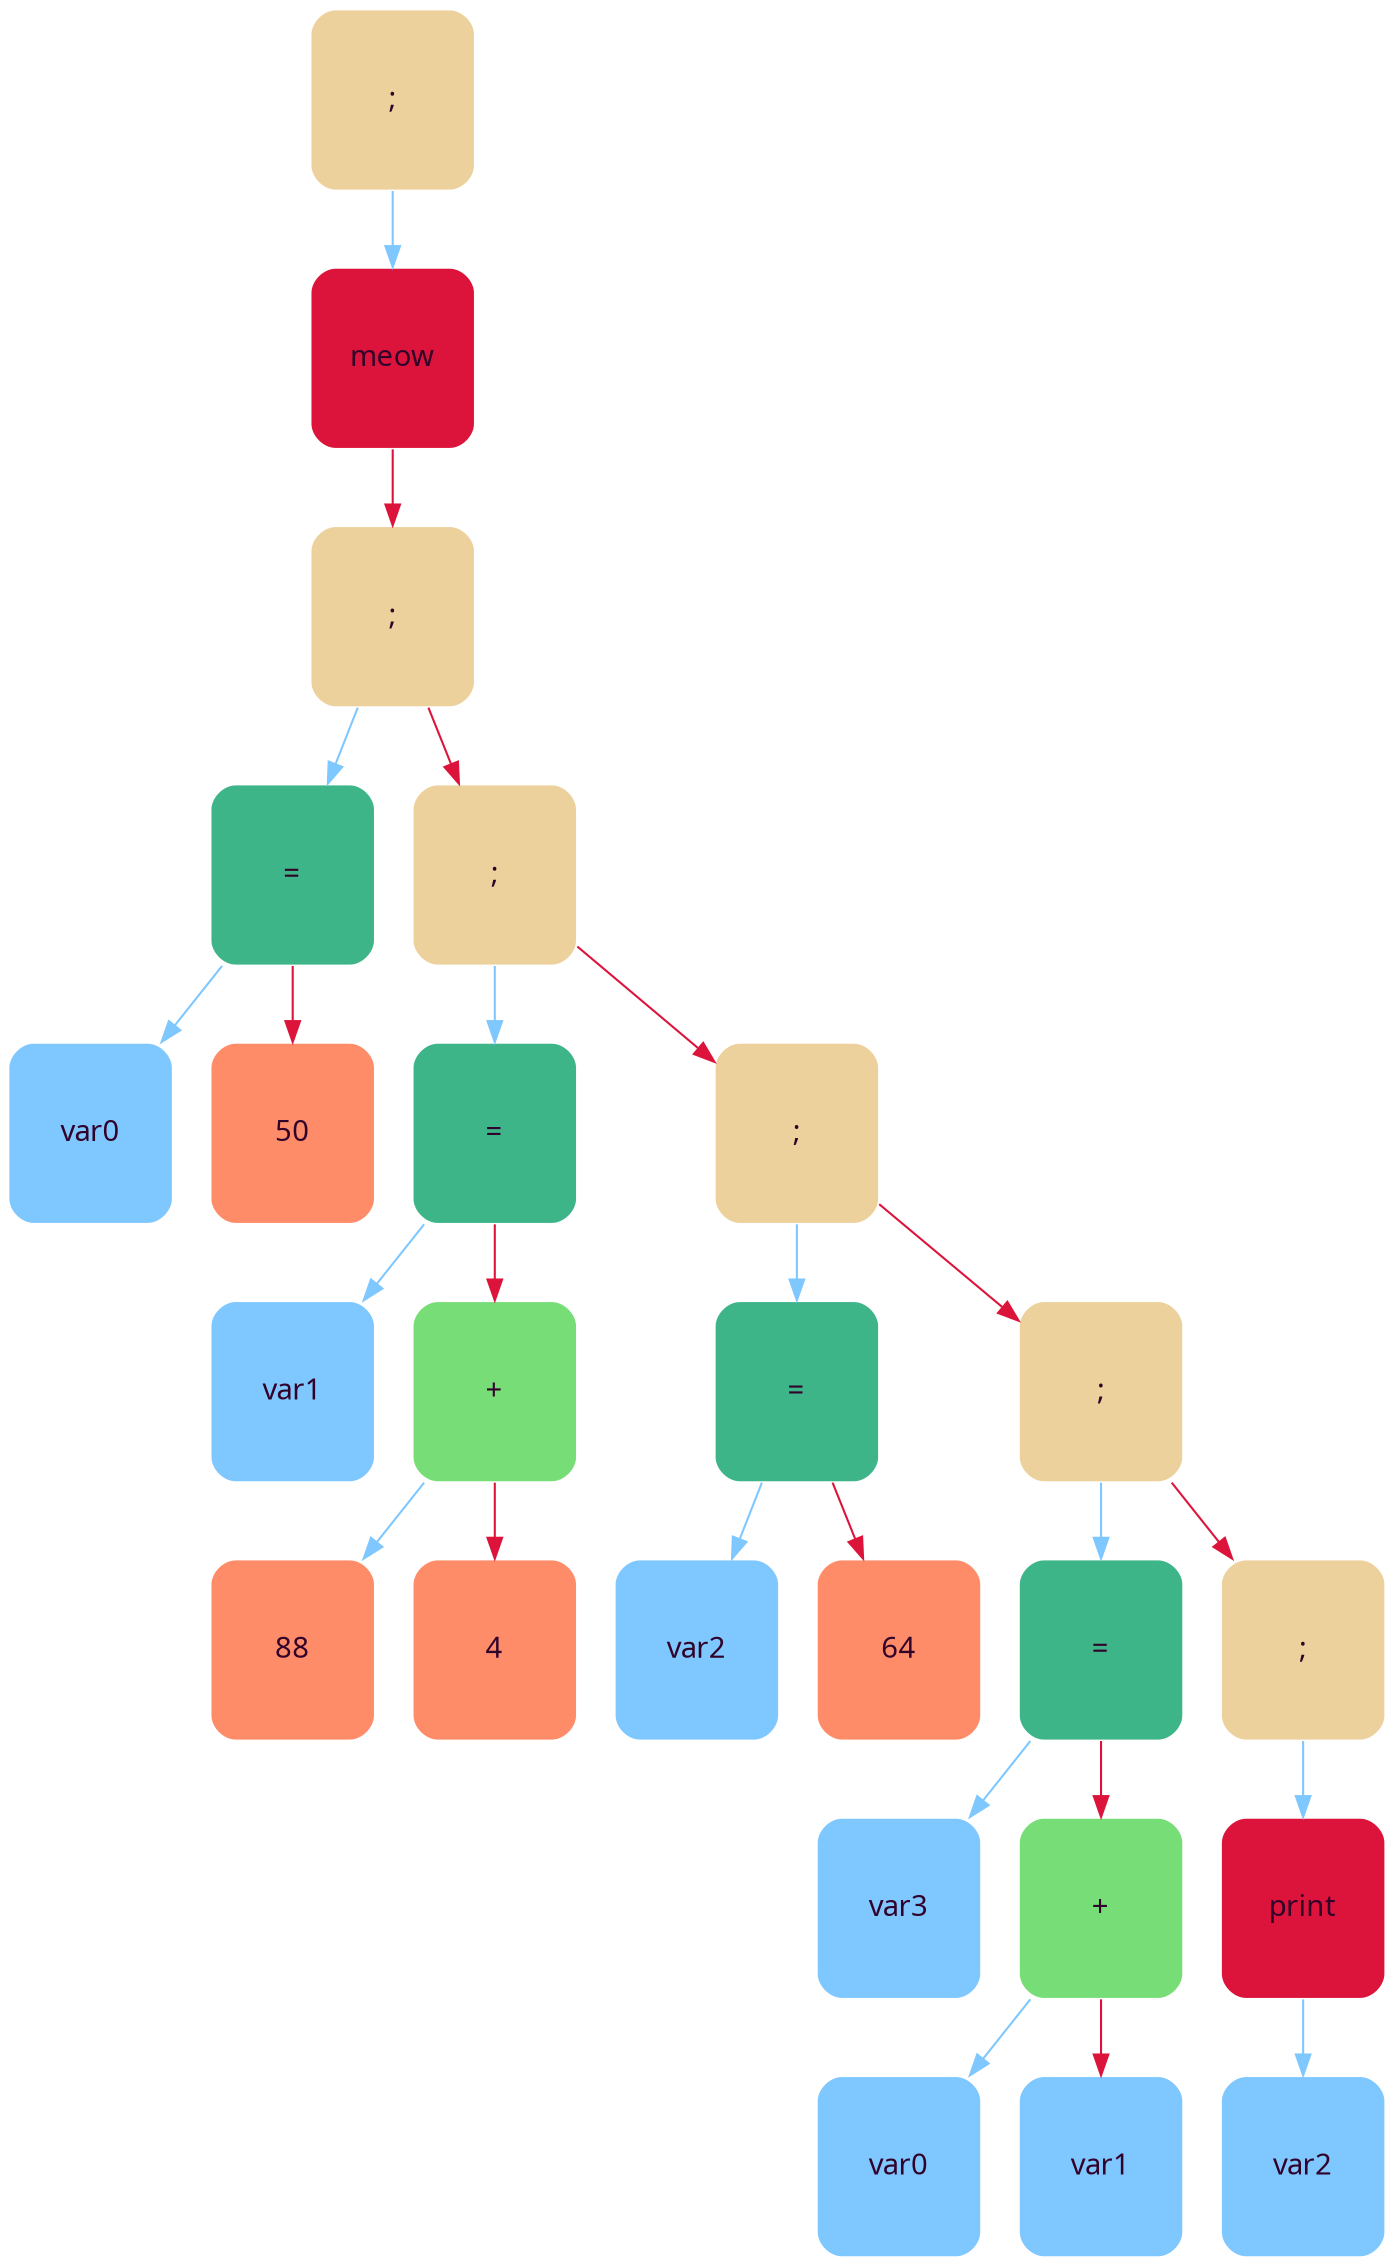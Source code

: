 digraph   
{
rankdir = ""
splines = "true"

node0x55bb34cb0838 [shape = "Mrecord", width = 1.1, height = 1.21, fillcolor = "#EDD19C", style = "filled", fontcolor = "#31032A", fontname = "Calibri", color = "white", label = "{;}"]
node0x55bb34cb0838 -> node0x55bb34cb08a8 [color = "#7FC7FF", style = "", constraint = true, fillcolor = "#7FC7FF",   fontcolor = "", fontname = "Calibri", label = ""];
node0x55bb34cb08a8 [shape = "Mrecord", width = 1.1, height = 1.21, fillcolor = "#DC143C", style = "filled", fontcolor = "#31032A", fontname = "Calibri", color = "white", label = "{meow}"]
node0x55bb34cb08a8 -> node0x55bb34cb0918 [color = "#DC143C", style = "", constraint = true, fillcolor = "#DC143C",   fontcolor = "", fontname = "Calibri", label = ""];
node0x55bb34cb0918 [shape = "Mrecord", width = 1.1, height = 1.21, fillcolor = "#EDD19C", style = "filled", fontcolor = "#31032A", fontname = "Calibri", color = "white", label = "{;}"]
node0x55bb34cb0918 -> node0x55bb34cb0988 [color = "#7FC7FF", style = "", constraint = true, fillcolor = "#7FC7FF",   fontcolor = "", fontname = "Calibri", label = ""];
node0x55bb34cb0988 [shape = "Mrecord", width = 1.1, height = 1.21, fillcolor = "#3EB489", style = "filled", fontcolor = "#31032A", fontname = "Calibri", color = "white", label = "{=}"]
node0x55bb34cb0988 -> node0x55bb34cb09f8 [color = "#7FC7FF", style = "", constraint = true, fillcolor = "#7FC7FF",   fontcolor = "", fontname = "Calibri", label = ""];
node0x55bb34cb09f8 [shape = "Mrecord", width = 1.1, height = 1.21, fillcolor = "#7FC7FF", style = "filled", fontcolor = "#31032A", fontname = "Calibri", color = "white", label = "{var0}"]
node0x55bb34cb0988 -> node0x55bb34cb0a68 [color = "#DC143C", style = "", constraint = true, fillcolor = "#DC143C",   fontcolor = "", fontname = "Calibri", label = ""];
node0x55bb34cb0a68 [shape = "Mrecord", width = 1.1, height = 1.21, fillcolor = "#FF8C69", style = "filled", fontcolor = "#31032A", fontname = "Calibri", color = "white", label = "{50}"]
node0x55bb34cb0918 -> node0x55bb34cb0ad8 [color = "#DC143C", style = "", constraint = true, fillcolor = "#DC143C",   fontcolor = "", fontname = "Calibri", label = ""];
node0x55bb34cb0ad8 [shape = "Mrecord", width = 1.1, height = 1.21, fillcolor = "#EDD19C", style = "filled", fontcolor = "#31032A", fontname = "Calibri", color = "white", label = "{;}"]
node0x55bb34cb0ad8 -> node0x55bb34cb0b48 [color = "#7FC7FF", style = "", constraint = true, fillcolor = "#7FC7FF",   fontcolor = "", fontname = "Calibri", label = ""];
node0x55bb34cb0b48 [shape = "Mrecord", width = 1.1, height = 1.21, fillcolor = "#3EB489", style = "filled", fontcolor = "#31032A", fontname = "Calibri", color = "white", label = "{=}"]
node0x55bb34cb0b48 -> node0x55bb34cb0bb8 [color = "#7FC7FF", style = "", constraint = true, fillcolor = "#7FC7FF",   fontcolor = "", fontname = "Calibri", label = ""];
node0x55bb34cb0bb8 [shape = "Mrecord", width = 1.1, height = 1.21, fillcolor = "#7FC7FF", style = "filled", fontcolor = "#31032A", fontname = "Calibri", color = "white", label = "{var1}"]
node0x55bb34cb0b48 -> node0x55bb34cb0c28 [color = "#DC143C", style = "", constraint = true, fillcolor = "#DC143C",   fontcolor = "", fontname = "Calibri", label = ""];
node0x55bb34cb0c28 [shape = "Mrecord", width = 1.1, height = 1.21, fillcolor = "#77DD77", style = "filled", fontcolor = "#31032A", fontname = "Calibri", color = "white", label = "{+}"]
node0x55bb34cb0c28 -> node0x55bb34cb1168 [color = "#7FC7FF", style = "", constraint = true, fillcolor = "#7FC7FF",   fontcolor = "", fontname = "Calibri", label = ""];
node0x55bb34cb1168 [shape = "Mrecord", width = 1.1, height = 1.21, fillcolor = "#FF8C69", style = "filled", fontcolor = "#31032A", fontname = "Calibri", color = "white", label = "{88}"]
node0x55bb34cb0c28 -> node0x55bb34cb11d8 [color = "#DC143C", style = "", constraint = true, fillcolor = "#DC143C",   fontcolor = "", fontname = "Calibri", label = ""];
node0x55bb34cb11d8 [shape = "Mrecord", width = 1.1, height = 1.21, fillcolor = "#FF8C69", style = "filled", fontcolor = "#31032A", fontname = "Calibri", color = "white", label = "{4}"]
node0x55bb34cb0ad8 -> node0x55bb34cb1248 [color = "#DC143C", style = "", constraint = true, fillcolor = "#DC143C",   fontcolor = "", fontname = "Calibri", label = ""];
node0x55bb34cb1248 [shape = "Mrecord", width = 1.1, height = 1.21, fillcolor = "#EDD19C", style = "filled", fontcolor = "#31032A", fontname = "Calibri", color = "white", label = "{;}"]
node0x55bb34cb1248 -> node0x55bb34cb12b8 [color = "#7FC7FF", style = "", constraint = true, fillcolor = "#7FC7FF",   fontcolor = "", fontname = "Calibri", label = ""];
node0x55bb34cb12b8 [shape = "Mrecord", width = 1.1, height = 1.21, fillcolor = "#3EB489", style = "filled", fontcolor = "#31032A", fontname = "Calibri", color = "white", label = "{=}"]
node0x55bb34cb12b8 -> node0x55bb34cb1328 [color = "#7FC7FF", style = "", constraint = true, fillcolor = "#7FC7FF",   fontcolor = "", fontname = "Calibri", label = ""];
node0x55bb34cb1328 [shape = "Mrecord", width = 1.1, height = 1.21, fillcolor = "#7FC7FF", style = "filled", fontcolor = "#31032A", fontname = "Calibri", color = "white", label = "{var2}"]
node0x55bb34cb12b8 -> node0x55bb34cb1398 [color = "#DC143C", style = "", constraint = true, fillcolor = "#DC143C",   fontcolor = "", fontname = "Calibri", label = ""];
node0x55bb34cb1398 [shape = "Mrecord", width = 1.1, height = 1.21, fillcolor = "#FF8C69", style = "filled", fontcolor = "#31032A", fontname = "Calibri", color = "white", label = "{64}"]
node0x55bb34cb1248 -> node0x55bb34cb1408 [color = "#DC143C", style = "", constraint = true, fillcolor = "#DC143C",   fontcolor = "", fontname = "Calibri", label = ""];
node0x55bb34cb1408 [shape = "Mrecord", width = 1.1, height = 1.21, fillcolor = "#EDD19C", style = "filled", fontcolor = "#31032A", fontname = "Calibri", color = "white", label = "{;}"]
node0x55bb34cb1408 -> node0x55bb34cb1478 [color = "#7FC7FF", style = "", constraint = true, fillcolor = "#7FC7FF",   fontcolor = "", fontname = "Calibri", label = ""];
node0x55bb34cb1478 [shape = "Mrecord", width = 1.1, height = 1.21, fillcolor = "#3EB489", style = "filled", fontcolor = "#31032A", fontname = "Calibri", color = "white", label = "{=}"]
node0x55bb34cb1478 -> node0x55bb34cb14e8 [color = "#7FC7FF", style = "", constraint = true, fillcolor = "#7FC7FF",   fontcolor = "", fontname = "Calibri", label = ""];
node0x55bb34cb14e8 [shape = "Mrecord", width = 1.1, height = 1.21, fillcolor = "#7FC7FF", style = "filled", fontcolor = "#31032A", fontname = "Calibri", color = "white", label = "{var3}"]
node0x55bb34cb1478 -> node0x55bb34cb1558 [color = "#DC143C", style = "", constraint = true, fillcolor = "#DC143C",   fontcolor = "", fontname = "Calibri", label = ""];
node0x55bb34cb1558 [shape = "Mrecord", width = 1.1, height = 1.21, fillcolor = "#77DD77", style = "filled", fontcolor = "#31032A", fontname = "Calibri", color = "white", label = "{+}"]
node0x55bb34cb1558 -> node0x55bb34cb15c8 [color = "#7FC7FF", style = "", constraint = true, fillcolor = "#7FC7FF",   fontcolor = "", fontname = "Calibri", label = ""];
node0x55bb34cb15c8 [shape = "Mrecord", width = 1.1, height = 1.21, fillcolor = "#7FC7FF", style = "filled", fontcolor = "#31032A", fontname = "Calibri", color = "white", label = "{var0}"]
node0x55bb34cb1558 -> node0x55bb34cb1638 [color = "#DC143C", style = "", constraint = true, fillcolor = "#DC143C",   fontcolor = "", fontname = "Calibri", label = ""];
node0x55bb34cb1638 [shape = "Mrecord", width = 1.1, height = 1.21, fillcolor = "#7FC7FF", style = "filled", fontcolor = "#31032A", fontname = "Calibri", color = "white", label = "{var1}"]
node0x55bb34cb1408 -> node0x55bb34cb16a8 [color = "#DC143C", style = "", constraint = true, fillcolor = "#DC143C",   fontcolor = "", fontname = "Calibri", label = ""];
node0x55bb34cb16a8 [shape = "Mrecord", width = 1.1, height = 1.21, fillcolor = "#EDD19C", style = "filled", fontcolor = "#31032A", fontname = "Calibri", color = "white", label = "{;}"]
node0x55bb34cb16a8 -> node0x55bb34cb1718 [color = "#7FC7FF", style = "", constraint = true, fillcolor = "#7FC7FF",   fontcolor = "", fontname = "Calibri", label = ""];
node0x55bb34cb1718 [shape = "Mrecord", width = 1.1, height = 1.21, fillcolor = "#DC143C", style = "filled", fontcolor = "#31032A", fontname = "Calibri", color = "white", label = "{print}"]
node0x55bb34cb1718 -> node0x55bb34cb1788 [color = "#7FC7FF", style = "", constraint = true, fillcolor = "#7FC7FF",   fontcolor = "", fontname = "Calibri", label = ""];
node0x55bb34cb1788 [shape = "Mrecord", width = 1.1, height = 1.21, fillcolor = "#7FC7FF", style = "filled", fontcolor = "#31032A", fontname = "Calibri", color = "white", label = "{var2}"]
}
